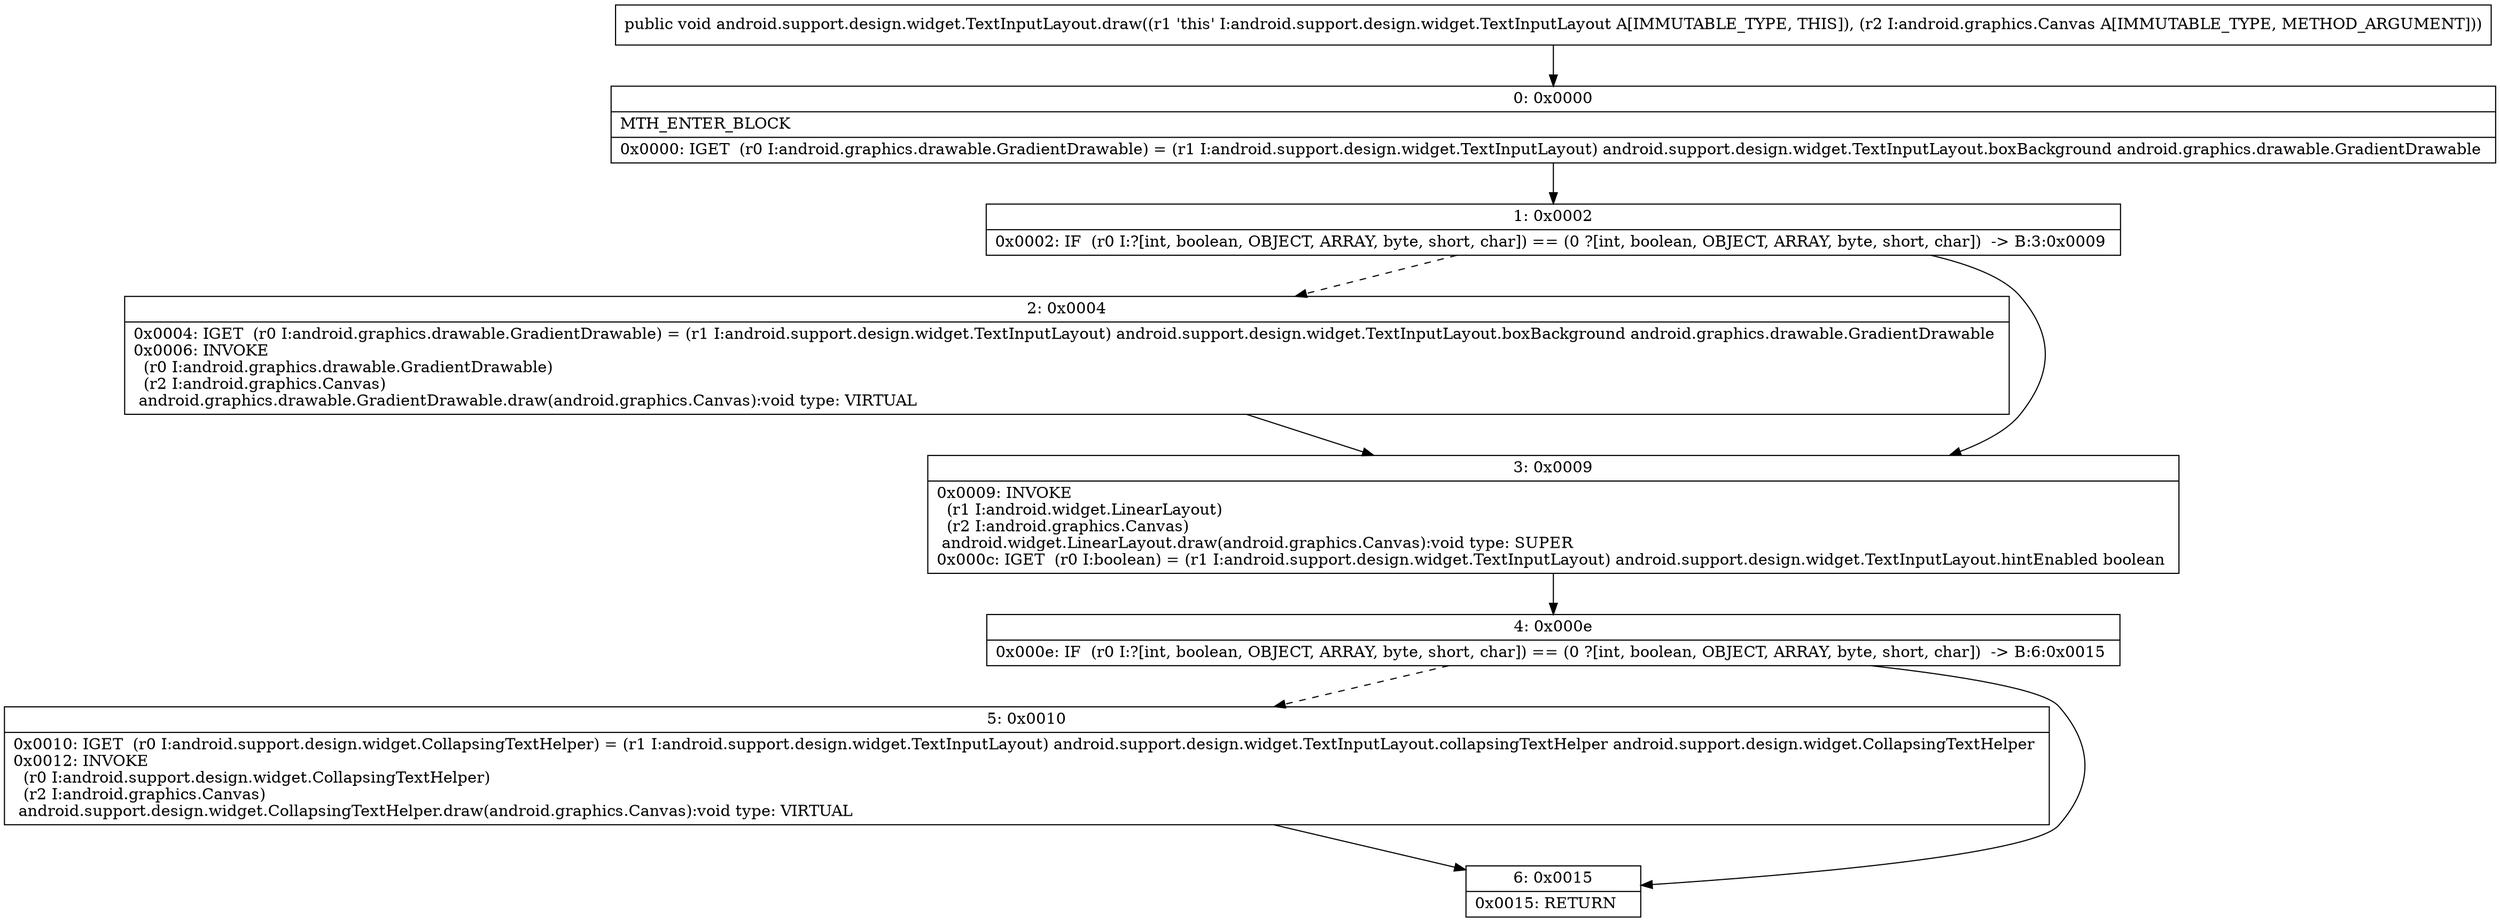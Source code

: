 digraph "CFG forandroid.support.design.widget.TextInputLayout.draw(Landroid\/graphics\/Canvas;)V" {
Node_0 [shape=record,label="{0\:\ 0x0000|MTH_ENTER_BLOCK\l|0x0000: IGET  (r0 I:android.graphics.drawable.GradientDrawable) = (r1 I:android.support.design.widget.TextInputLayout) android.support.design.widget.TextInputLayout.boxBackground android.graphics.drawable.GradientDrawable \l}"];
Node_1 [shape=record,label="{1\:\ 0x0002|0x0002: IF  (r0 I:?[int, boolean, OBJECT, ARRAY, byte, short, char]) == (0 ?[int, boolean, OBJECT, ARRAY, byte, short, char])  \-\> B:3:0x0009 \l}"];
Node_2 [shape=record,label="{2\:\ 0x0004|0x0004: IGET  (r0 I:android.graphics.drawable.GradientDrawable) = (r1 I:android.support.design.widget.TextInputLayout) android.support.design.widget.TextInputLayout.boxBackground android.graphics.drawable.GradientDrawable \l0x0006: INVOKE  \l  (r0 I:android.graphics.drawable.GradientDrawable)\l  (r2 I:android.graphics.Canvas)\l android.graphics.drawable.GradientDrawable.draw(android.graphics.Canvas):void type: VIRTUAL \l}"];
Node_3 [shape=record,label="{3\:\ 0x0009|0x0009: INVOKE  \l  (r1 I:android.widget.LinearLayout)\l  (r2 I:android.graphics.Canvas)\l android.widget.LinearLayout.draw(android.graphics.Canvas):void type: SUPER \l0x000c: IGET  (r0 I:boolean) = (r1 I:android.support.design.widget.TextInputLayout) android.support.design.widget.TextInputLayout.hintEnabled boolean \l}"];
Node_4 [shape=record,label="{4\:\ 0x000e|0x000e: IF  (r0 I:?[int, boolean, OBJECT, ARRAY, byte, short, char]) == (0 ?[int, boolean, OBJECT, ARRAY, byte, short, char])  \-\> B:6:0x0015 \l}"];
Node_5 [shape=record,label="{5\:\ 0x0010|0x0010: IGET  (r0 I:android.support.design.widget.CollapsingTextHelper) = (r1 I:android.support.design.widget.TextInputLayout) android.support.design.widget.TextInputLayout.collapsingTextHelper android.support.design.widget.CollapsingTextHelper \l0x0012: INVOKE  \l  (r0 I:android.support.design.widget.CollapsingTextHelper)\l  (r2 I:android.graphics.Canvas)\l android.support.design.widget.CollapsingTextHelper.draw(android.graphics.Canvas):void type: VIRTUAL \l}"];
Node_6 [shape=record,label="{6\:\ 0x0015|0x0015: RETURN   \l}"];
MethodNode[shape=record,label="{public void android.support.design.widget.TextInputLayout.draw((r1 'this' I:android.support.design.widget.TextInputLayout A[IMMUTABLE_TYPE, THIS]), (r2 I:android.graphics.Canvas A[IMMUTABLE_TYPE, METHOD_ARGUMENT])) }"];
MethodNode -> Node_0;
Node_0 -> Node_1;
Node_1 -> Node_2[style=dashed];
Node_1 -> Node_3;
Node_2 -> Node_3;
Node_3 -> Node_4;
Node_4 -> Node_5[style=dashed];
Node_4 -> Node_6;
Node_5 -> Node_6;
}

